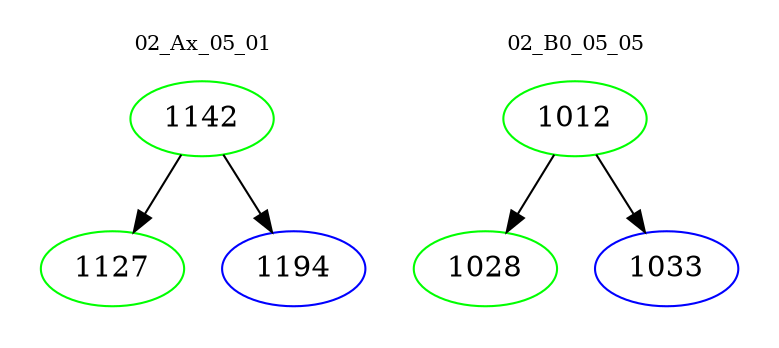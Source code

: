 digraph{
subgraph cluster_0 {
color = white
label = "02_Ax_05_01";
fontsize=10;
T0_1142 [label="1142", color="green"]
T0_1142 -> T0_1127 [color="black"]
T0_1127 [label="1127", color="green"]
T0_1142 -> T0_1194 [color="black"]
T0_1194 [label="1194", color="blue"]
}
subgraph cluster_1 {
color = white
label = "02_B0_05_05";
fontsize=10;
T1_1012 [label="1012", color="green"]
T1_1012 -> T1_1028 [color="black"]
T1_1028 [label="1028", color="green"]
T1_1012 -> T1_1033 [color="black"]
T1_1033 [label="1033", color="blue"]
}
}
